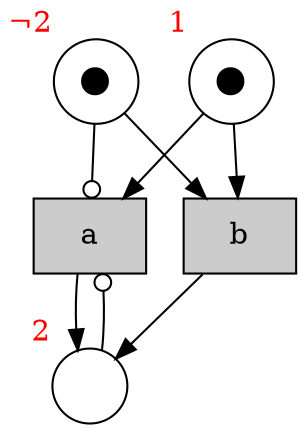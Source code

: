 digraph test {
  t1 -> p2;
  t2 -> p2;
  p3 -> t2;
  p1 -> t1;
  p1 -> t2;
  p3 -> t1 [arrowhead=odot];
  p2 -> t1 [arrowhead=odot];
  p1 [label="⬤" xlabel= <<FONT COLOR="red">1</FONT>> shape=circle ];
  p2 [label="" xlabel= <<FONT COLOR="red">2</FONT>> shape=circle ];
  p3 [label="⬤" xlabel= <<FONT COLOR="red">¬2</FONT>> shape=circle ];
  t1 [fillcolor="#cccccc" label="a" shape=box style=filled];
  t2 [fillcolor="#cccccc" label="b" shape=box style=filled];
}